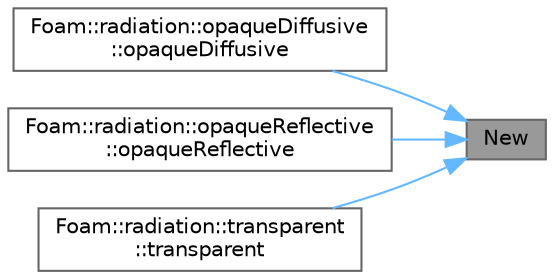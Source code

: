 digraph "New"
{
 // LATEX_PDF_SIZE
  bgcolor="transparent";
  edge [fontname=Helvetica,fontsize=10,labelfontname=Helvetica,labelfontsize=10];
  node [fontname=Helvetica,fontsize=10,shape=box,height=0.2,width=0.4];
  rankdir="RL";
  Node1 [id="Node000001",label="New",height=0.2,width=0.4,color="gray40", fillcolor="grey60", style="filled", fontcolor="black",tooltip=" "];
  Node1 -> Node2 [id="edge1_Node000001_Node000002",dir="back",color="steelblue1",style="solid",tooltip=" "];
  Node2 [id="Node000002",label="Foam::radiation::opaqueDiffusive\l::opaqueDiffusive",height=0.2,width=0.4,color="grey40", fillcolor="white", style="filled",URL="$classFoam_1_1radiation_1_1opaqueDiffusive.html#afb30cbaf4e3d5426c35751ea4e5c664e",tooltip=" "];
  Node1 -> Node3 [id="edge2_Node000001_Node000003",dir="back",color="steelblue1",style="solid",tooltip=" "];
  Node3 [id="Node000003",label="Foam::radiation::opaqueReflective\l::opaqueReflective",height=0.2,width=0.4,color="grey40", fillcolor="white", style="filled",URL="$classFoam_1_1radiation_1_1opaqueReflective.html#aa9289241d0cbe7361cf2497f279b33c9",tooltip=" "];
  Node1 -> Node4 [id="edge3_Node000001_Node000004",dir="back",color="steelblue1",style="solid",tooltip=" "];
  Node4 [id="Node000004",label="Foam::radiation::transparent\l::transparent",height=0.2,width=0.4,color="grey40", fillcolor="white", style="filled",URL="$classFoam_1_1radiation_1_1transparent.html#acaa4090ed4564ed6cbd424d336d947b2",tooltip=" "];
}
